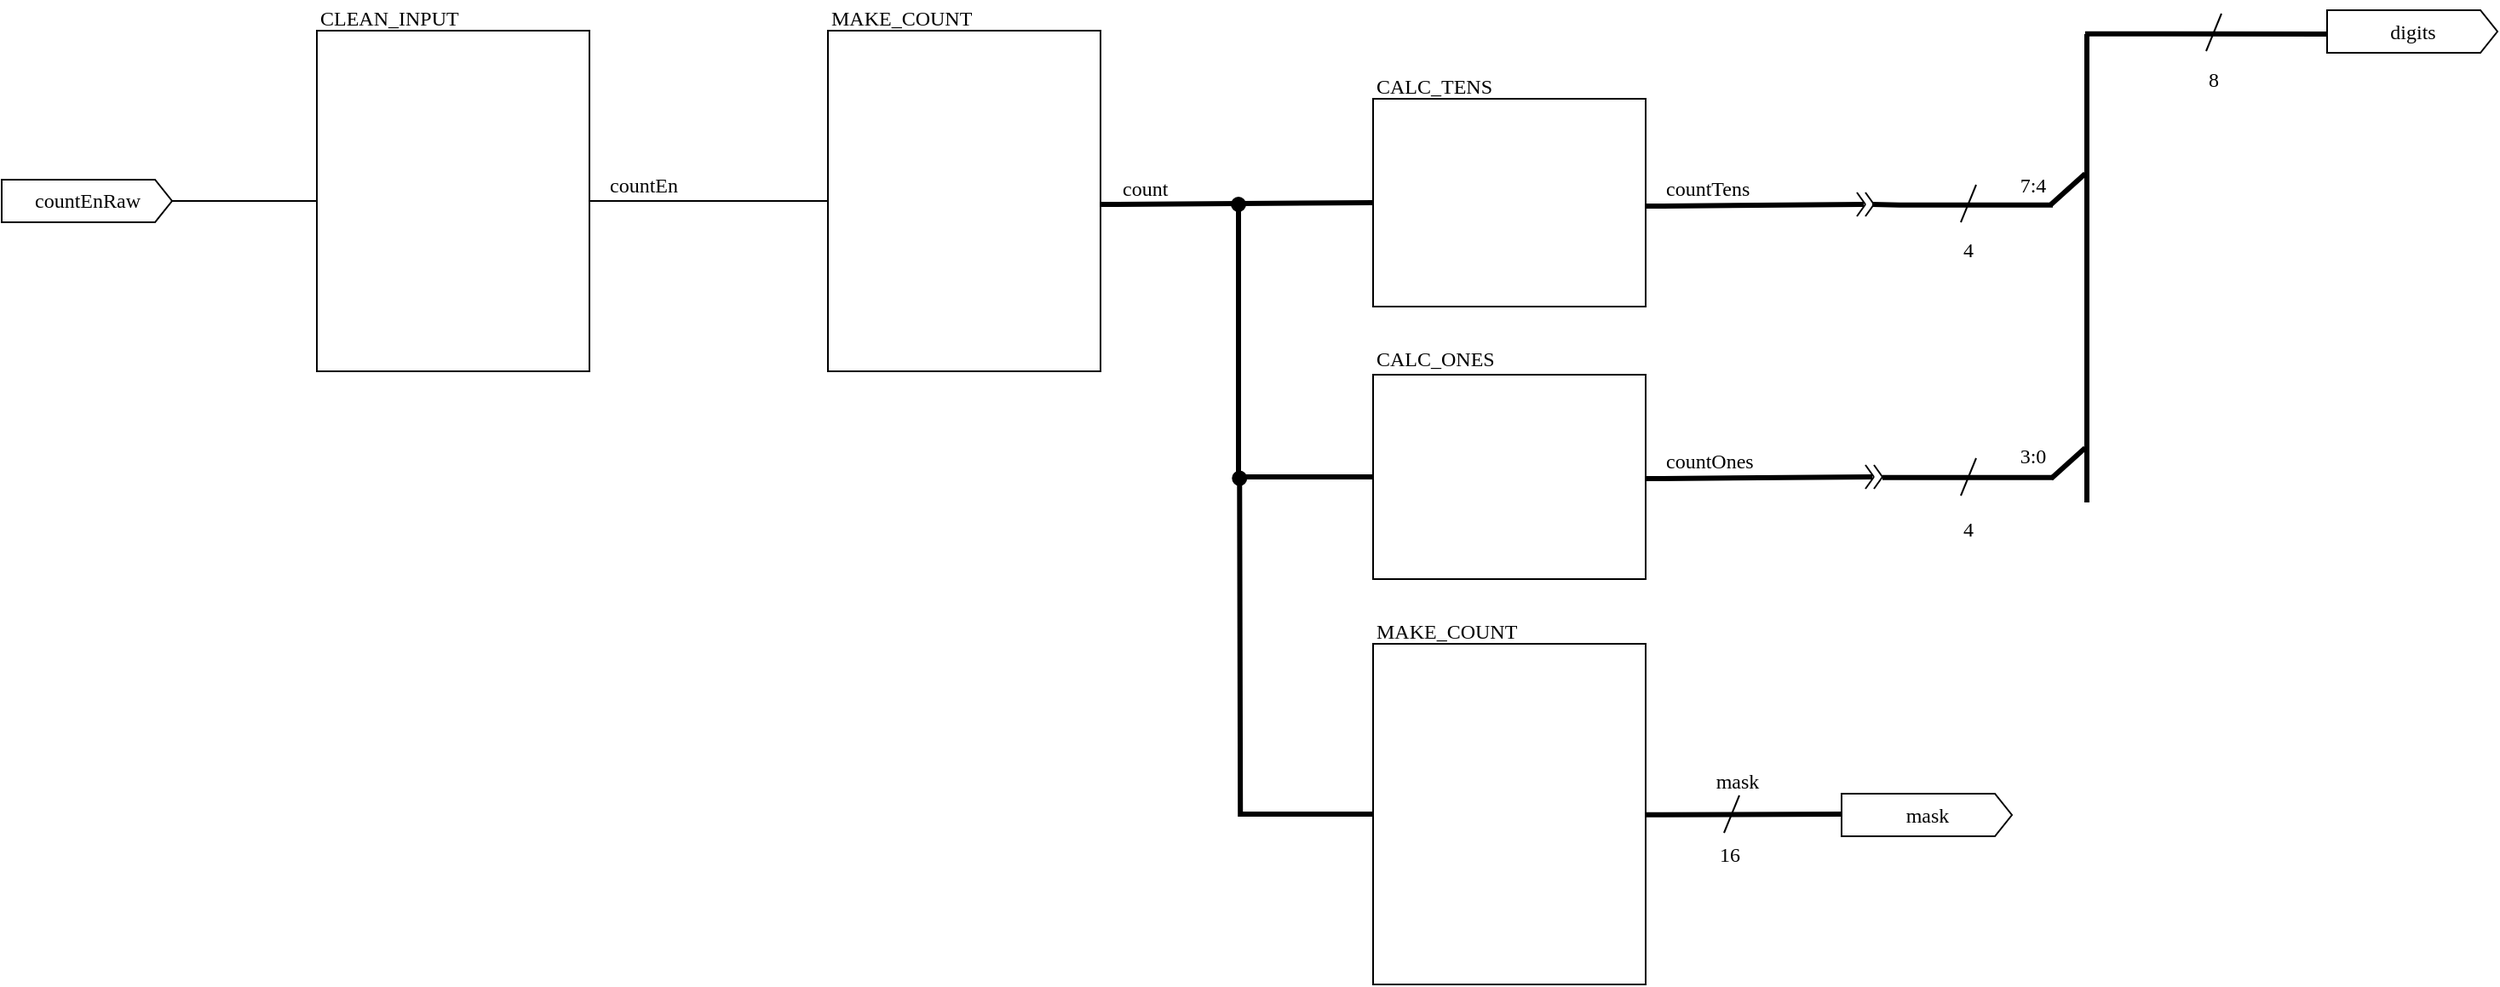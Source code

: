 <mxfile version="26.0.4">
  <diagram name="Page-1" id="NnMXzKN-C8ozHN8au883">
    <mxGraphModel dx="555" dy="965" grid="1" gridSize="10" guides="1" tooltips="1" connect="1" arrows="1" fold="1" page="1" pageScale="1" pageWidth="850" pageHeight="1100" math="0" shadow="0">
      <root>
        <mxCell id="0" />
        <mxCell id="1" parent="0" />
        <mxCell id="-pjz0rkaRmibch_E9_K_-4" style="edgeStyle=orthogonalEdgeStyle;rounded=0;orthogonalLoop=1;jettySize=auto;html=1;exitX=1;exitY=0.5;exitDx=0;exitDy=0;exitPerimeter=0;endArrow=none;endFill=0;fontStyle=0" parent="1" source="-pjz0rkaRmibch_E9_K_-3" target="-pjz0rkaRmibch_E9_K_-1" edge="1">
          <mxGeometry relative="1" as="geometry">
            <mxPoint x="230.08" y="158.5" as="targetPoint" />
          </mxGeometry>
        </mxCell>
        <mxCell id="-pjz0rkaRmibch_E9_K_-14" style="edgeStyle=orthogonalEdgeStyle;rounded=0;orthogonalLoop=1;jettySize=auto;html=1;exitX=1;exitY=0.5;exitDx=0;exitDy=0;entryX=0;entryY=0.5;entryDx=0;entryDy=0;endArrow=none;endFill=0;fontStyle=0" parent="1" source="-pjz0rkaRmibch_E9_K_-1" target="-pjz0rkaRmibch_E9_K_-5" edge="1">
          <mxGeometry relative="1" as="geometry" />
        </mxCell>
        <mxCell id="-pjz0rkaRmibch_E9_K_-1" value="" style="rounded=0;whiteSpace=wrap;html=1;fontStyle=0" parent="1" vertex="1">
          <mxGeometry x="225" y="58" width="160" height="200" as="geometry" />
        </mxCell>
        <mxCell id="-pjz0rkaRmibch_E9_K_-2" value="CLEAN_INPUT" style="text;html=1;align=left;verticalAlign=bottom;whiteSpace=wrap;rounded=0;fontFamily=Lucida Console;fontStyle=0" parent="1" vertex="1">
          <mxGeometry x="225" y="40" width="160" height="20" as="geometry" />
        </mxCell>
        <mxCell id="-pjz0rkaRmibch_E9_K_-3" value="countEnRaw" style="html=1;shadow=0;dashed=0;align=center;verticalAlign=middle;shape=mxgraph.arrows2.arrow;dy=0;dx=10;notch=0;fontFamily=Lucida Console;fontStyle=0" parent="1" vertex="1">
          <mxGeometry x="40" y="145.5" width="100" height="25" as="geometry" />
        </mxCell>
        <mxCell id="-pjz0rkaRmibch_E9_K_-5" value="" style="rounded=0;whiteSpace=wrap;html=1;fontStyle=0" parent="1" vertex="1">
          <mxGeometry x="525" y="58" width="160" height="200" as="geometry" />
        </mxCell>
        <mxCell id="-pjz0rkaRmibch_E9_K_-6" value="MAKE_COUNT" style="text;html=1;align=left;verticalAlign=bottom;whiteSpace=wrap;rounded=0;fontFamily=Lucida Console;fontStyle=0" parent="1" vertex="1">
          <mxGeometry x="525" y="40" width="160" height="20" as="geometry" />
        </mxCell>
        <mxCell id="-pjz0rkaRmibch_E9_K_-7" value="" style="rounded=0;whiteSpace=wrap;html=1;fontStyle=0" parent="1" vertex="1">
          <mxGeometry x="845" y="98" width="160" height="122" as="geometry" />
        </mxCell>
        <mxCell id="-pjz0rkaRmibch_E9_K_-8" value="CALC_TENS" style="text;html=1;align=left;verticalAlign=bottom;whiteSpace=wrap;rounded=0;fontFamily=Lucida Console;fontStyle=0" parent="1" vertex="1">
          <mxGeometry x="845" y="80" width="160" height="20" as="geometry" />
        </mxCell>
        <mxCell id="-pjz0rkaRmibch_E9_K_-13" style="edgeStyle=orthogonalEdgeStyle;rounded=0;orthogonalLoop=1;jettySize=auto;html=1;exitX=0;exitY=0.5;exitDx=0;exitDy=0;entryX=1;entryY=1;entryDx=0;entryDy=0;endArrow=oval;endFill=1;strokeWidth=3;fontStyle=0" parent="1" source="-pjz0rkaRmibch_E9_K_-9" target="-pjz0rkaRmibch_E9_K_-12" edge="1">
          <mxGeometry relative="1" as="geometry" />
        </mxCell>
        <mxCell id="-pjz0rkaRmibch_E9_K_-9" value="" style="rounded=0;whiteSpace=wrap;html=1;fontStyle=0" parent="1" vertex="1">
          <mxGeometry x="845" y="260" width="160" height="120" as="geometry" />
        </mxCell>
        <mxCell id="-pjz0rkaRmibch_E9_K_-10" value="CALC_ONES" style="text;html=1;align=left;verticalAlign=bottom;whiteSpace=wrap;rounded=0;fontFamily=Lucida Console;fontStyle=0" parent="1" vertex="1">
          <mxGeometry x="845" y="240" width="160" height="20" as="geometry" />
        </mxCell>
        <mxCell id="-pjz0rkaRmibch_E9_K_-11" value="" style="endArrow=none;html=1;rounded=0;entryX=0;entryY=0.5;entryDx=0;entryDy=0;strokeWidth=3;fontStyle=0" parent="1" target="-pjz0rkaRmibch_E9_K_-7" edge="1">
          <mxGeometry width="50" height="50" relative="1" as="geometry">
            <mxPoint x="685" y="160" as="sourcePoint" />
            <mxPoint x="785" y="160" as="targetPoint" />
            <Array as="points">
              <mxPoint x="695" y="160" />
            </Array>
          </mxGeometry>
        </mxCell>
        <mxCell id="-pjz0rkaRmibch_E9_K_-12" value="count" style="text;html=1;align=left;verticalAlign=bottom;whiteSpace=wrap;rounded=0;fontFamily=Lucida Console;fontStyle=0" parent="1" vertex="1">
          <mxGeometry x="696" y="140" width="70" height="20" as="geometry" />
        </mxCell>
        <mxCell id="-pjz0rkaRmibch_E9_K_-15" value="" style="endArrow=none;html=1;rounded=0;strokeWidth=3;fontStyle=0" parent="1" edge="1">
          <mxGeometry width="50" height="50" relative="1" as="geometry">
            <mxPoint x="1005" y="161" as="sourcePoint" />
            <mxPoint x="1133" y="160" as="targetPoint" />
            <Array as="points">
              <mxPoint x="1015" y="161" />
            </Array>
          </mxGeometry>
        </mxCell>
        <mxCell id="-pjz0rkaRmibch_E9_K_-16" value="countTens" style="text;html=1;align=left;verticalAlign=bottom;whiteSpace=wrap;rounded=0;fontFamily=Lucida Console;fontStyle=0" parent="1" vertex="1">
          <mxGeometry x="1015" y="140" width="70" height="20" as="geometry" />
        </mxCell>
        <mxCell id="-pjz0rkaRmibch_E9_K_-23" value="" style="endArrow=none;html=1;rounded=0;strokeWidth=3;fontStyle=0" parent="1" edge="1">
          <mxGeometry width="50" height="50" relative="1" as="geometry">
            <mxPoint x="1138" y="160" as="sourcePoint" />
            <mxPoint x="1244" y="160.32" as="targetPoint" />
            <Array as="points">
              <mxPoint x="1154" y="160.32" />
            </Array>
          </mxGeometry>
        </mxCell>
        <mxCell id="-pjz0rkaRmibch_E9_K_-26" value="4" style="text;html=1;align=center;verticalAlign=bottom;whiteSpace=wrap;rounded=0;fontFamily=Lucida Console;fontStyle=0" parent="1" vertex="1">
          <mxGeometry x="1164" y="175.5" width="61" height="20" as="geometry" />
        </mxCell>
        <mxCell id="-pjz0rkaRmibch_E9_K_-27" value="" style="endArrow=none;html=1;rounded=0;strokeWidth=3;fontStyle=0" parent="1" edge="1">
          <mxGeometry width="50" height="50" relative="1" as="geometry">
            <mxPoint x="1005" y="321" as="sourcePoint" />
            <mxPoint x="1138" y="320" as="targetPoint" />
            <Array as="points">
              <mxPoint x="1015" y="321" />
            </Array>
          </mxGeometry>
        </mxCell>
        <mxCell id="-pjz0rkaRmibch_E9_K_-28" value="countOnes" style="text;html=1;align=left;verticalAlign=bottom;whiteSpace=wrap;rounded=0;fontFamily=Lucida Console;fontStyle=0" parent="1" vertex="1">
          <mxGeometry x="1015" y="300" width="70" height="20" as="geometry" />
        </mxCell>
        <mxCell id="-pjz0rkaRmibch_E9_K_-33" value="" style="endArrow=none;html=1;rounded=0;strokeWidth=3;fontStyle=0" parent="1" edge="1">
          <mxGeometry width="50" height="50" relative="1" as="geometry">
            <mxPoint x="1144" y="320.32" as="sourcePoint" />
            <mxPoint x="1244" y="320.32" as="targetPoint" />
            <Array as="points">
              <mxPoint x="1154" y="320.32" />
            </Array>
          </mxGeometry>
        </mxCell>
        <mxCell id="-pjz0rkaRmibch_E9_K_-35" value="4" style="text;html=1;align=center;verticalAlign=bottom;whiteSpace=wrap;rounded=0;fontFamily=Lucida Console;fontStyle=0" parent="1" vertex="1">
          <mxGeometry x="1164" y="340" width="61" height="20" as="geometry" />
        </mxCell>
        <mxCell id="-pjz0rkaRmibch_E9_K_-36" value="" style="endArrow=none;html=1;rounded=0;strokeWidth=3;fontStyle=0" parent="1" edge="1">
          <mxGeometry width="50" height="50" relative="1" as="geometry">
            <mxPoint x="1243" y="160" as="sourcePoint" />
            <mxPoint x="1263" y="142" as="targetPoint" />
          </mxGeometry>
        </mxCell>
        <mxCell id="-pjz0rkaRmibch_E9_K_-37" value="" style="endArrow=none;html=1;rounded=0;strokeWidth=3;fontStyle=0" parent="1" edge="1">
          <mxGeometry width="50" height="50" relative="1" as="geometry">
            <mxPoint x="1243" y="321" as="sourcePoint" />
            <mxPoint x="1263" y="303" as="targetPoint" />
          </mxGeometry>
        </mxCell>
        <mxCell id="-pjz0rkaRmibch_E9_K_-38" value="" style="endArrow=none;html=1;rounded=0;strokeWidth=3;fontStyle=0" parent="1" edge="1">
          <mxGeometry width="50" height="50" relative="1" as="geometry">
            <mxPoint x="1264" y="335" as="sourcePoint" />
            <mxPoint x="1264" y="60" as="targetPoint" />
          </mxGeometry>
        </mxCell>
        <mxCell id="-pjz0rkaRmibch_E9_K_-39" value="" style="endArrow=none;html=1;rounded=0;strokeWidth=3;fontStyle=0" parent="1" edge="1">
          <mxGeometry width="50" height="50" relative="1" as="geometry">
            <mxPoint x="1263" y="59.82" as="sourcePoint" />
            <mxPoint x="1405" y="60" as="targetPoint" />
            <Array as="points">
              <mxPoint x="1273" y="59.82" />
            </Array>
          </mxGeometry>
        </mxCell>
        <mxCell id="-pjz0rkaRmibch_E9_K_-41" value="8" style="text;html=1;align=center;verticalAlign=bottom;whiteSpace=wrap;rounded=0;fontFamily=Lucida Console;fontStyle=0" parent="1" vertex="1">
          <mxGeometry x="1308" y="75.5" width="61" height="20" as="geometry" />
        </mxCell>
        <mxCell id="-pjz0rkaRmibch_E9_K_-43" value="digits" style="html=1;shadow=0;dashed=0;align=center;verticalAlign=middle;shape=mxgraph.arrows2.arrow;dy=0;dx=10;notch=0;fontFamily=Lucida Console;fontStyle=0" parent="1" vertex="1">
          <mxGeometry x="1405" y="46" width="100" height="25" as="geometry" />
        </mxCell>
        <mxCell id="-pjz0rkaRmibch_E9_K_-44" value="7:4" style="text;html=1;align=center;verticalAlign=bottom;whiteSpace=wrap;rounded=0;fontFamily=Lucida Console;fontStyle=0" parent="1" vertex="1">
          <mxGeometry x="1202" y="137.5" width="61" height="20" as="geometry" />
        </mxCell>
        <mxCell id="-pjz0rkaRmibch_E9_K_-46" value="3:0" style="text;html=1;align=center;verticalAlign=bottom;whiteSpace=wrap;rounded=0;fontFamily=Lucida Console;fontStyle=0" parent="1" vertex="1">
          <mxGeometry x="1202" y="297" width="61" height="20" as="geometry" />
        </mxCell>
        <mxCell id="-pjz0rkaRmibch_E9_K_-47" value="&lt;span style=&quot;&quot;&gt;countEn&lt;/span&gt;" style="text;html=1;align=left;verticalAlign=bottom;whiteSpace=wrap;rounded=0;fontFamily=Lucida Console;fontStyle=0" parent="1" vertex="1">
          <mxGeometry x="395" y="137.5" width="70" height="20" as="geometry" />
        </mxCell>
        <mxCell id="J_qNCnFpd20M9ctgEOp4-4" value="" style="endArrow=none;html=1;rounded=0;strokeWidth=1;fontStyle=0" parent="1" edge="1">
          <mxGeometry width="50" height="50" relative="1" as="geometry">
            <mxPoint x="1190" y="170.5" as="sourcePoint" />
            <mxPoint x="1199" y="148.5" as="targetPoint" />
          </mxGeometry>
        </mxCell>
        <mxCell id="J_qNCnFpd20M9ctgEOp4-6" value="" style="endArrow=none;html=1;rounded=0;strokeWidth=1;fontStyle=0" parent="1" edge="1">
          <mxGeometry width="50" height="50" relative="1" as="geometry">
            <mxPoint x="1190" y="331" as="sourcePoint" />
            <mxPoint x="1199" y="309" as="targetPoint" />
          </mxGeometry>
        </mxCell>
        <mxCell id="J_qNCnFpd20M9ctgEOp4-9" value="" style="endArrow=none;html=1;rounded=0;strokeWidth=1;fontStyle=0" parent="1" edge="1">
          <mxGeometry width="50" height="50" relative="1" as="geometry">
            <mxPoint x="1334" y="70" as="sourcePoint" />
            <mxPoint x="1343" y="48" as="targetPoint" />
          </mxGeometry>
        </mxCell>
        <mxCell id="J_qNCnFpd20M9ctgEOp4-14" value="" style="group;fontStyle=0" parent="1" vertex="1" connectable="0">
          <mxGeometry x="1129" y="153" width="10" height="14" as="geometry" />
        </mxCell>
        <mxCell id="-pjz0rkaRmibch_E9_K_-19" value="" style="endArrow=none;html=1;rounded=0;strokeWidth=1;fontStyle=0" parent="J_qNCnFpd20M9ctgEOp4-14" edge="1">
          <mxGeometry width="50" height="50" relative="1" as="geometry">
            <mxPoint y="14" as="sourcePoint" />
            <mxPoint x="5" y="7" as="targetPoint" />
          </mxGeometry>
        </mxCell>
        <mxCell id="-pjz0rkaRmibch_E9_K_-20" value="" style="endArrow=none;html=1;rounded=0;strokeWidth=1;fontStyle=0" parent="J_qNCnFpd20M9ctgEOp4-14" edge="1">
          <mxGeometry width="50" height="50" relative="1" as="geometry">
            <mxPoint as="sourcePoint" />
            <mxPoint x="5" y="7" as="targetPoint" />
          </mxGeometry>
        </mxCell>
        <mxCell id="J_qNCnFpd20M9ctgEOp4-12" value="" style="endArrow=none;html=1;rounded=0;strokeWidth=1;fontStyle=0" parent="J_qNCnFpd20M9ctgEOp4-14" edge="1">
          <mxGeometry width="50" height="50" relative="1" as="geometry">
            <mxPoint x="5" y="14" as="sourcePoint" />
            <mxPoint x="10" y="7" as="targetPoint" />
          </mxGeometry>
        </mxCell>
        <mxCell id="J_qNCnFpd20M9ctgEOp4-13" value="" style="endArrow=none;html=1;rounded=0;strokeWidth=1;fontStyle=0" parent="J_qNCnFpd20M9ctgEOp4-14" edge="1">
          <mxGeometry width="50" height="50" relative="1" as="geometry">
            <mxPoint x="5" as="sourcePoint" />
            <mxPoint x="10" y="7" as="targetPoint" />
          </mxGeometry>
        </mxCell>
        <mxCell id="J_qNCnFpd20M9ctgEOp4-15" value="" style="group;fontStyle=0" parent="1" vertex="1" connectable="0">
          <mxGeometry x="1134" y="313" width="10" height="14" as="geometry" />
        </mxCell>
        <mxCell id="J_qNCnFpd20M9ctgEOp4-16" value="" style="endArrow=none;html=1;rounded=0;strokeWidth=1;fontStyle=0" parent="J_qNCnFpd20M9ctgEOp4-15" edge="1">
          <mxGeometry width="50" height="50" relative="1" as="geometry">
            <mxPoint y="14" as="sourcePoint" />
            <mxPoint x="5" y="7" as="targetPoint" />
          </mxGeometry>
        </mxCell>
        <mxCell id="J_qNCnFpd20M9ctgEOp4-17" value="" style="endArrow=none;html=1;rounded=0;strokeWidth=1;fontStyle=0" parent="J_qNCnFpd20M9ctgEOp4-15" edge="1">
          <mxGeometry width="50" height="50" relative="1" as="geometry">
            <mxPoint as="sourcePoint" />
            <mxPoint x="5" y="7" as="targetPoint" />
          </mxGeometry>
        </mxCell>
        <mxCell id="J_qNCnFpd20M9ctgEOp4-18" value="" style="endArrow=none;html=1;rounded=0;strokeWidth=1;fontStyle=0" parent="J_qNCnFpd20M9ctgEOp4-15" edge="1">
          <mxGeometry width="50" height="50" relative="1" as="geometry">
            <mxPoint x="5" y="14" as="sourcePoint" />
            <mxPoint x="10" y="7" as="targetPoint" />
          </mxGeometry>
        </mxCell>
        <mxCell id="J_qNCnFpd20M9ctgEOp4-19" value="" style="endArrow=none;html=1;rounded=0;strokeWidth=1;fontStyle=0" parent="J_qNCnFpd20M9ctgEOp4-15" edge="1">
          <mxGeometry width="50" height="50" relative="1" as="geometry">
            <mxPoint x="5" as="sourcePoint" />
            <mxPoint x="10" y="7" as="targetPoint" />
          </mxGeometry>
        </mxCell>
        <mxCell id="EFJQyNqaosxOXWlHlTui-3" style="edgeStyle=orthogonalEdgeStyle;rounded=0;orthogonalLoop=1;jettySize=auto;html=1;exitX=0;exitY=0.5;exitDx=0;exitDy=0;startArrow=none;startFill=0;strokeWidth=3;endArrow=oval;endFill=1;fontStyle=0" parent="1" source="EFJQyNqaosxOXWlHlTui-1" edge="1">
          <mxGeometry relative="1" as="geometry">
            <mxPoint x="766.622" y="320.784" as="targetPoint" />
          </mxGeometry>
        </mxCell>
        <mxCell id="EFJQyNqaosxOXWlHlTui-1" value="" style="rounded=0;whiteSpace=wrap;html=1;fontStyle=0" parent="1" vertex="1">
          <mxGeometry x="845" y="418" width="160" height="200" as="geometry" />
        </mxCell>
        <mxCell id="EFJQyNqaosxOXWlHlTui-2" value="MAKE_COUNT" style="text;html=1;align=left;verticalAlign=bottom;whiteSpace=wrap;rounded=0;fontFamily=Lucida Console;fontStyle=0" parent="1" vertex="1">
          <mxGeometry x="845" y="400" width="160" height="20" as="geometry" />
        </mxCell>
        <mxCell id="EFJQyNqaosxOXWlHlTui-4" value="" style="endArrow=none;html=1;rounded=0;strokeWidth=3;fontStyle=0" parent="1" edge="1">
          <mxGeometry width="50" height="50" relative="1" as="geometry">
            <mxPoint x="1005" y="518.32" as="sourcePoint" />
            <mxPoint x="1120" y="518" as="targetPoint" />
            <Array as="points">
              <mxPoint x="1015" y="518.32" />
            </Array>
          </mxGeometry>
        </mxCell>
        <mxCell id="EFJQyNqaosxOXWlHlTui-5" value="" style="endArrow=none;html=1;rounded=0;strokeWidth=1;fontStyle=0" parent="1" edge="1">
          <mxGeometry width="50" height="50" relative="1" as="geometry">
            <mxPoint x="1051" y="529" as="sourcePoint" />
            <mxPoint x="1060" y="507" as="targetPoint" />
          </mxGeometry>
        </mxCell>
        <mxCell id="EFJQyNqaosxOXWlHlTui-6" value="16" style="text;html=1;align=center;verticalAlign=bottom;whiteSpace=wrap;rounded=0;fontFamily=Lucida Console;fontStyle=0" parent="1" vertex="1">
          <mxGeometry x="1024" y="531" width="61" height="20" as="geometry" />
        </mxCell>
        <mxCell id="EFJQyNqaosxOXWlHlTui-7" value="mask" style="text;html=1;align=center;verticalAlign=bottom;whiteSpace=wrap;rounded=0;fontFamily=Lucida Console;fontStyle=0" parent="1" vertex="1">
          <mxGeometry x="1024" y="488" width="70" height="20" as="geometry" />
        </mxCell>
        <mxCell id="EFJQyNqaosxOXWlHlTui-9" value="mask" style="html=1;shadow=0;dashed=0;align=center;verticalAlign=middle;shape=mxgraph.arrows2.arrow;dy=0;dx=10;notch=0;fontFamily=Lucida Console;fontStyle=0" parent="1" vertex="1">
          <mxGeometry x="1120" y="506" width="100" height="25" as="geometry" />
        </mxCell>
      </root>
    </mxGraphModel>
  </diagram>
</mxfile>
